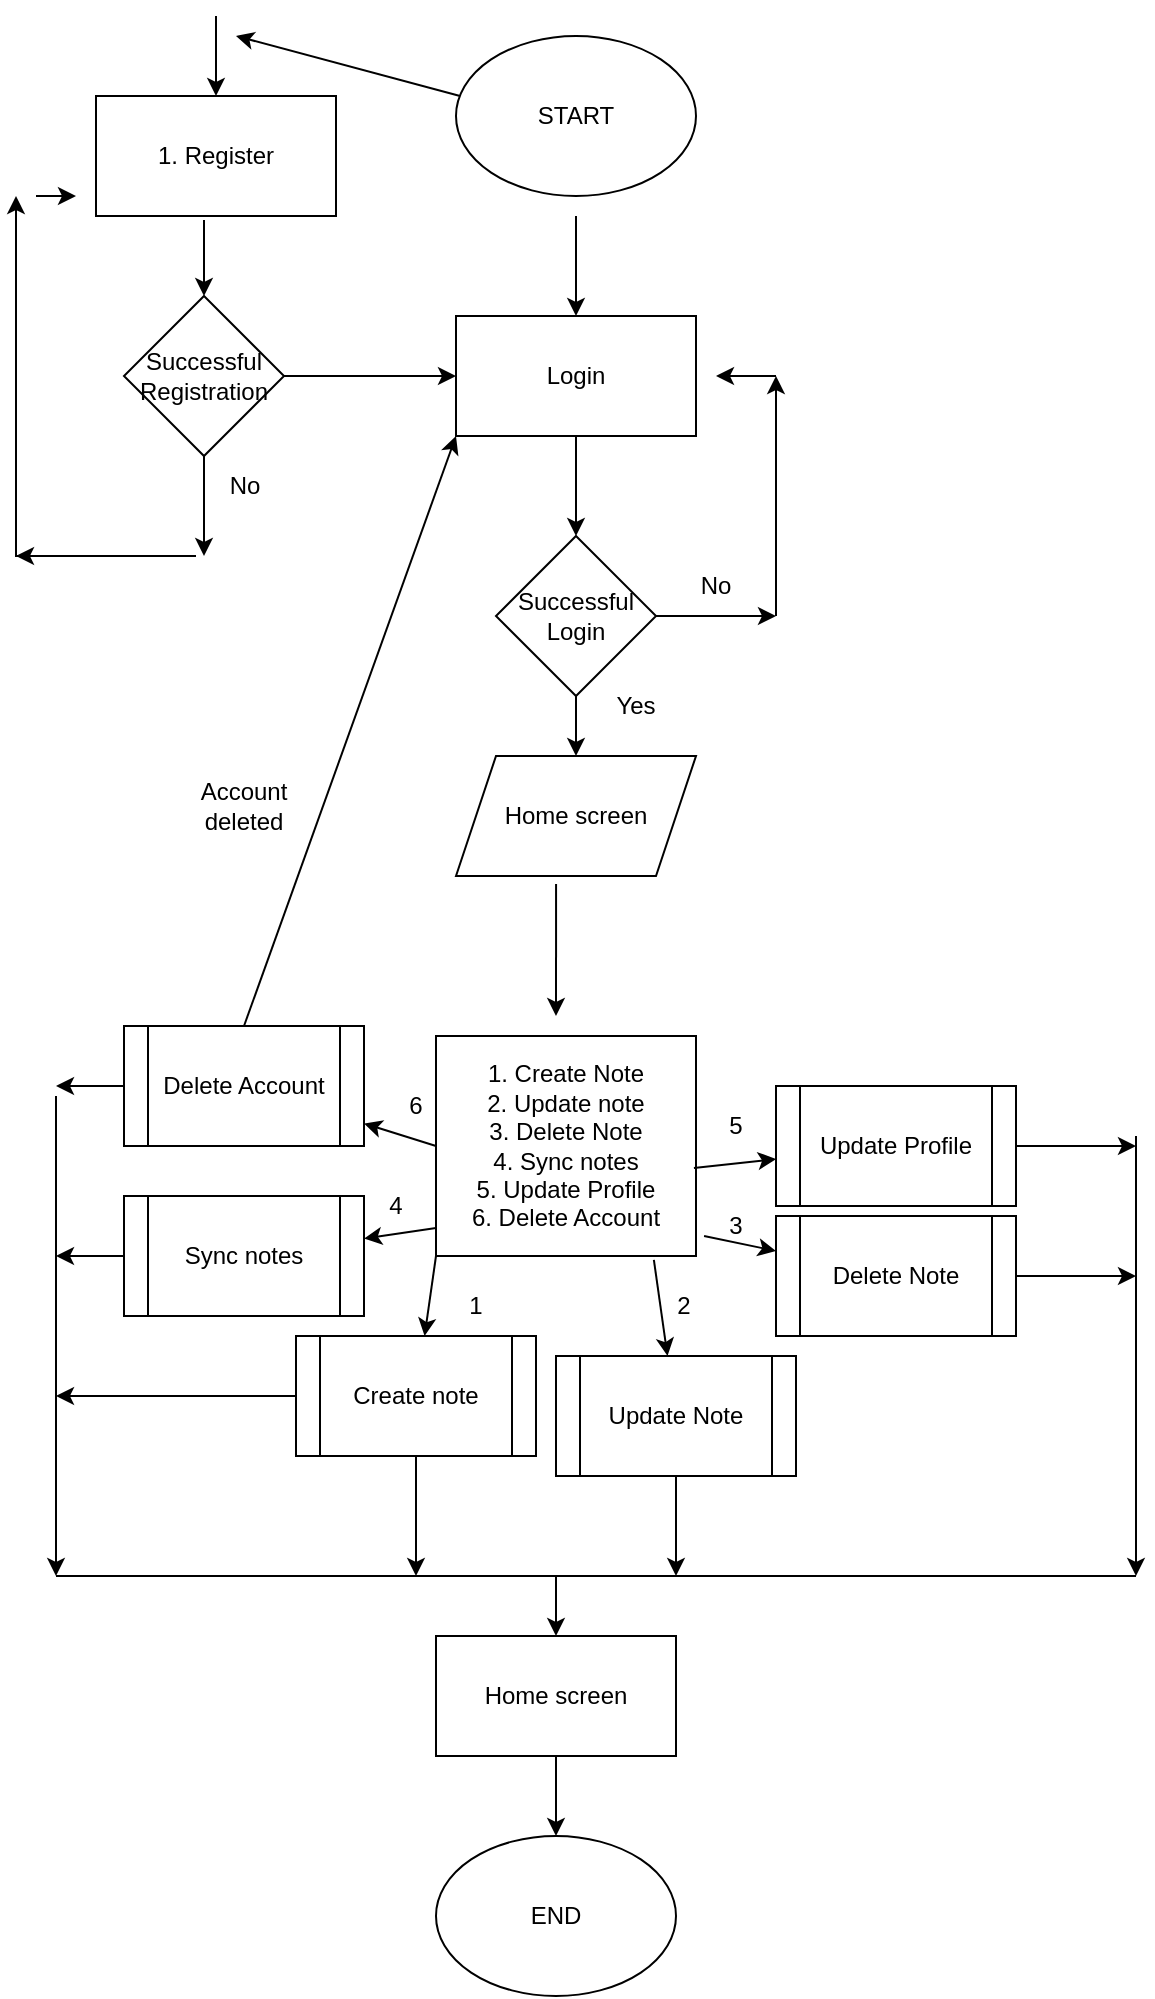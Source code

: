 <mxfile version="20.5.3" type="device"><diagram id="C5RBs43oDa-KdzZeNtuy" name="Page-1"><mxGraphModel dx="704" dy="769" grid="1" gridSize="10" guides="1" tooltips="1" connect="1" arrows="1" fold="1" page="1" pageScale="1" pageWidth="827" pageHeight="1169" math="0" shadow="0"><root><mxCell id="WIyWlLk6GJQsqaUBKTNV-0"/><mxCell id="WIyWlLk6GJQsqaUBKTNV-1" parent="WIyWlLk6GJQsqaUBKTNV-0"/><mxCell id="hAMcQyd5iSTOJS6qsx5R-0" value="1. Register" style="rounded=0;whiteSpace=wrap;html=1;" vertex="1" parent="WIyWlLk6GJQsqaUBKTNV-1"><mxGeometry x="90" y="60" width="120" height="60" as="geometry"/></mxCell><mxCell id="hAMcQyd5iSTOJS6qsx5R-1" value="" style="endArrow=classic;html=1;rounded=0;exitX=0.45;exitY=1.033;exitDx=0;exitDy=0;exitPerimeter=0;" edge="1" parent="WIyWlLk6GJQsqaUBKTNV-1" source="hAMcQyd5iSTOJS6qsx5R-0" target="hAMcQyd5iSTOJS6qsx5R-2"><mxGeometry width="50" height="50" relative="1" as="geometry"><mxPoint x="140" y="130" as="sourcePoint"/><mxPoint x="144" y="160" as="targetPoint"/></mxGeometry></mxCell><mxCell id="hAMcQyd5iSTOJS6qsx5R-2" value="Successful&lt;br&gt;Registration" style="rhombus;whiteSpace=wrap;html=1;" vertex="1" parent="WIyWlLk6GJQsqaUBKTNV-1"><mxGeometry x="104" y="160" width="80" height="80" as="geometry"/></mxCell><mxCell id="hAMcQyd5iSTOJS6qsx5R-3" value="" style="endArrow=classic;html=1;rounded=0;exitX=0.5;exitY=1;exitDx=0;exitDy=0;" edge="1" parent="WIyWlLk6GJQsqaUBKTNV-1" source="hAMcQyd5iSTOJS6qsx5R-2"><mxGeometry width="50" height="50" relative="1" as="geometry"><mxPoint x="340" y="410" as="sourcePoint"/><mxPoint x="144" y="290" as="targetPoint"/></mxGeometry></mxCell><mxCell id="hAMcQyd5iSTOJS6qsx5R-5" value="" style="endArrow=classic;html=1;rounded=0;" edge="1" parent="WIyWlLk6GJQsqaUBKTNV-1"><mxGeometry width="50" height="50" relative="1" as="geometry"><mxPoint x="140" y="290" as="sourcePoint"/><mxPoint x="50" y="290" as="targetPoint"/></mxGeometry></mxCell><mxCell id="hAMcQyd5iSTOJS6qsx5R-6" value="" style="endArrow=classic;html=1;rounded=0;" edge="1" parent="WIyWlLk6GJQsqaUBKTNV-1"><mxGeometry width="50" height="50" relative="1" as="geometry"><mxPoint x="70" y="290" as="sourcePoint"/><mxPoint x="50" y="110" as="targetPoint"/><Array as="points"><mxPoint x="50" y="290"/></Array></mxGeometry></mxCell><mxCell id="hAMcQyd5iSTOJS6qsx5R-7" value="No" style="text;html=1;align=center;verticalAlign=middle;resizable=0;points=[];autosize=1;strokeColor=none;fillColor=none;" vertex="1" parent="WIyWlLk6GJQsqaUBKTNV-1"><mxGeometry x="144" y="240" width="40" height="30" as="geometry"/></mxCell><mxCell id="hAMcQyd5iSTOJS6qsx5R-8" value="" style="endArrow=classic;html=1;rounded=0;exitX=1;exitY=0.5;exitDx=0;exitDy=0;" edge="1" parent="WIyWlLk6GJQsqaUBKTNV-1" source="hAMcQyd5iSTOJS6qsx5R-2"><mxGeometry width="50" height="50" relative="1" as="geometry"><mxPoint x="120" y="410" as="sourcePoint"/><mxPoint x="270" y="200" as="targetPoint"/></mxGeometry></mxCell><mxCell id="hAMcQyd5iSTOJS6qsx5R-9" value="" style="endArrow=classic;html=1;rounded=0;entryX=0.5;entryY=0;entryDx=0;entryDy=0;" edge="1" parent="WIyWlLk6GJQsqaUBKTNV-1" target="hAMcQyd5iSTOJS6qsx5R-0"><mxGeometry width="50" height="50" relative="1" as="geometry"><mxPoint x="150" y="20" as="sourcePoint"/><mxPoint x="170" y="360" as="targetPoint"/></mxGeometry></mxCell><mxCell id="hAMcQyd5iSTOJS6qsx5R-10" value="" style="endArrow=classic;html=1;rounded=0;" edge="1" parent="WIyWlLk6GJQsqaUBKTNV-1"><mxGeometry width="50" height="50" relative="1" as="geometry"><mxPoint x="60" y="110" as="sourcePoint"/><mxPoint x="80" y="110" as="targetPoint"/></mxGeometry></mxCell><mxCell id="hAMcQyd5iSTOJS6qsx5R-11" value="Login" style="rounded=0;whiteSpace=wrap;html=1;" vertex="1" parent="WIyWlLk6GJQsqaUBKTNV-1"><mxGeometry x="270" y="170" width="120" height="60" as="geometry"/></mxCell><mxCell id="hAMcQyd5iSTOJS6qsx5R-12" value="" style="endArrow=classic;html=1;rounded=0;entryX=0.5;entryY=0;entryDx=0;entryDy=0;" edge="1" parent="WIyWlLk6GJQsqaUBKTNV-1" target="hAMcQyd5iSTOJS6qsx5R-11"><mxGeometry width="50" height="50" relative="1" as="geometry"><mxPoint x="330" y="120" as="sourcePoint"/><mxPoint x="170" y="360" as="targetPoint"/></mxGeometry></mxCell><mxCell id="hAMcQyd5iSTOJS6qsx5R-13" value="" style="endArrow=classic;html=1;rounded=0;exitX=0.5;exitY=1;exitDx=0;exitDy=0;" edge="1" parent="WIyWlLk6GJQsqaUBKTNV-1" source="hAMcQyd5iSTOJS6qsx5R-11"><mxGeometry width="50" height="50" relative="1" as="geometry"><mxPoint x="120" y="410" as="sourcePoint"/><mxPoint x="330" y="280" as="targetPoint"/></mxGeometry></mxCell><mxCell id="hAMcQyd5iSTOJS6qsx5R-14" value="Successful&lt;br&gt;Login" style="rhombus;whiteSpace=wrap;html=1;" vertex="1" parent="WIyWlLk6GJQsqaUBKTNV-1"><mxGeometry x="290" y="280" width="80" height="80" as="geometry"/></mxCell><mxCell id="hAMcQyd5iSTOJS6qsx5R-15" value="" style="endArrow=classic;html=1;rounded=0;exitX=1;exitY=0.5;exitDx=0;exitDy=0;" edge="1" parent="WIyWlLk6GJQsqaUBKTNV-1" source="hAMcQyd5iSTOJS6qsx5R-14"><mxGeometry width="50" height="50" relative="1" as="geometry"><mxPoint x="120" y="410" as="sourcePoint"/><mxPoint x="430" y="320" as="targetPoint"/></mxGeometry></mxCell><mxCell id="hAMcQyd5iSTOJS6qsx5R-16" value="" style="endArrow=classic;html=1;rounded=0;" edge="1" parent="WIyWlLk6GJQsqaUBKTNV-1"><mxGeometry width="50" height="50" relative="1" as="geometry"><mxPoint x="430" y="320" as="sourcePoint"/><mxPoint x="430" y="200" as="targetPoint"/></mxGeometry></mxCell><mxCell id="hAMcQyd5iSTOJS6qsx5R-17" value="" style="endArrow=classic;html=1;rounded=0;" edge="1" parent="WIyWlLk6GJQsqaUBKTNV-1"><mxGeometry width="50" height="50" relative="1" as="geometry"><mxPoint x="430" y="200" as="sourcePoint"/><mxPoint x="400" y="200" as="targetPoint"/></mxGeometry></mxCell><mxCell id="hAMcQyd5iSTOJS6qsx5R-18" value="No" style="text;html=1;strokeColor=none;fillColor=none;align=center;verticalAlign=middle;whiteSpace=wrap;rounded=0;" vertex="1" parent="WIyWlLk6GJQsqaUBKTNV-1"><mxGeometry x="370" y="290" width="60" height="30" as="geometry"/></mxCell><mxCell id="hAMcQyd5iSTOJS6qsx5R-19" value="" style="endArrow=classic;html=1;rounded=0;exitX=0.5;exitY=1;exitDx=0;exitDy=0;" edge="1" parent="WIyWlLk6GJQsqaUBKTNV-1" source="hAMcQyd5iSTOJS6qsx5R-14"><mxGeometry width="50" height="50" relative="1" as="geometry"><mxPoint x="120" y="410" as="sourcePoint"/><mxPoint x="330" y="390" as="targetPoint"/></mxGeometry></mxCell><mxCell id="hAMcQyd5iSTOJS6qsx5R-21" value="Home screen" style="shape=parallelogram;perimeter=parallelogramPerimeter;whiteSpace=wrap;html=1;fixedSize=1;" vertex="1" parent="WIyWlLk6GJQsqaUBKTNV-1"><mxGeometry x="270" y="390" width="120" height="60" as="geometry"/></mxCell><mxCell id="hAMcQyd5iSTOJS6qsx5R-22" value="Yes" style="text;html=1;strokeColor=none;fillColor=none;align=center;verticalAlign=middle;whiteSpace=wrap;rounded=0;" vertex="1" parent="WIyWlLk6GJQsqaUBKTNV-1"><mxGeometry x="330" y="350" width="60" height="30" as="geometry"/></mxCell><mxCell id="hAMcQyd5iSTOJS6qsx5R-23" value="1. Create Note&lt;br&gt;2. Update note&lt;br&gt;3. Delete Note&lt;br&gt;4. Sync notes&lt;br&gt;5. Update Profile&lt;br&gt;6. Delete Account&lt;br&gt;" style="rounded=0;whiteSpace=wrap;html=1;" vertex="1" parent="WIyWlLk6GJQsqaUBKTNV-1"><mxGeometry x="260" y="530" width="130" height="110" as="geometry"/></mxCell><mxCell id="hAMcQyd5iSTOJS6qsx5R-24" value="" style="endArrow=classic;html=1;rounded=0;exitX=0.417;exitY=1.067;exitDx=0;exitDy=0;exitPerimeter=0;" edge="1" parent="WIyWlLk6GJQsqaUBKTNV-1" source="hAMcQyd5iSTOJS6qsx5R-21"><mxGeometry width="50" height="50" relative="1" as="geometry"><mxPoint x="370" y="410" as="sourcePoint"/><mxPoint x="320" y="520" as="targetPoint"/></mxGeometry></mxCell><mxCell id="hAMcQyd5iSTOJS6qsx5R-25" value="" style="endArrow=classic;html=1;rounded=0;exitX=0;exitY=1;exitDx=0;exitDy=0;" edge="1" parent="WIyWlLk6GJQsqaUBKTNV-1" source="hAMcQyd5iSTOJS6qsx5R-23" target="hAMcQyd5iSTOJS6qsx5R-26"><mxGeometry width="50" height="50" relative="1" as="geometry"><mxPoint x="370" y="590" as="sourcePoint"/><mxPoint x="260" y="720" as="targetPoint"/></mxGeometry></mxCell><mxCell id="hAMcQyd5iSTOJS6qsx5R-26" value="Create note" style="shape=process;whiteSpace=wrap;html=1;backgroundOutline=1;" vertex="1" parent="WIyWlLk6GJQsqaUBKTNV-1"><mxGeometry x="190" y="680" width="120" height="60" as="geometry"/></mxCell><mxCell id="hAMcQyd5iSTOJS6qsx5R-27" value="" style="endArrow=classic;html=1;rounded=0;exitX=0.838;exitY=1.018;exitDx=0;exitDy=0;exitPerimeter=0;" edge="1" parent="WIyWlLk6GJQsqaUBKTNV-1" source="hAMcQyd5iSTOJS6qsx5R-23" target="hAMcQyd5iSTOJS6qsx5R-28"><mxGeometry width="50" height="50" relative="1" as="geometry"><mxPoint x="370" y="590" as="sourcePoint"/><mxPoint x="369" y="690" as="targetPoint"/></mxGeometry></mxCell><mxCell id="hAMcQyd5iSTOJS6qsx5R-28" value="Update Note" style="shape=process;whiteSpace=wrap;html=1;backgroundOutline=1;" vertex="1" parent="WIyWlLk6GJQsqaUBKTNV-1"><mxGeometry x="320" y="690" width="120" height="60" as="geometry"/></mxCell><mxCell id="hAMcQyd5iSTOJS6qsx5R-29" value="" style="endArrow=classic;html=1;rounded=0;exitX=1.031;exitY=0.909;exitDx=0;exitDy=0;exitPerimeter=0;" edge="1" parent="WIyWlLk6GJQsqaUBKTNV-1" source="hAMcQyd5iSTOJS6qsx5R-23" target="hAMcQyd5iSTOJS6qsx5R-30"><mxGeometry width="50" height="50" relative="1" as="geometry"><mxPoint x="370" y="590" as="sourcePoint"/><mxPoint x="430" y="630" as="targetPoint"/></mxGeometry></mxCell><mxCell id="hAMcQyd5iSTOJS6qsx5R-30" value="Delete Note" style="shape=process;whiteSpace=wrap;html=1;backgroundOutline=1;" vertex="1" parent="WIyWlLk6GJQsqaUBKTNV-1"><mxGeometry x="430" y="620" width="120" height="60" as="geometry"/></mxCell><mxCell id="hAMcQyd5iSTOJS6qsx5R-31" value="" style="endArrow=classic;html=1;rounded=0;exitX=0;exitY=0.873;exitDx=0;exitDy=0;exitPerimeter=0;" edge="1" parent="WIyWlLk6GJQsqaUBKTNV-1" source="hAMcQyd5iSTOJS6qsx5R-23" target="hAMcQyd5iSTOJS6qsx5R-32"><mxGeometry width="50" height="50" relative="1" as="geometry"><mxPoint x="370" y="590" as="sourcePoint"/><mxPoint x="210" y="630" as="targetPoint"/></mxGeometry></mxCell><mxCell id="hAMcQyd5iSTOJS6qsx5R-32" value="Sync notes" style="shape=process;whiteSpace=wrap;html=1;backgroundOutline=1;" vertex="1" parent="WIyWlLk6GJQsqaUBKTNV-1"><mxGeometry x="104" y="610" width="120" height="60" as="geometry"/></mxCell><mxCell id="hAMcQyd5iSTOJS6qsx5R-33" value="" style="endArrow=classic;html=1;rounded=0;exitX=0.992;exitY=0.6;exitDx=0;exitDy=0;exitPerimeter=0;" edge="1" parent="WIyWlLk6GJQsqaUBKTNV-1" source="hAMcQyd5iSTOJS6qsx5R-23" target="hAMcQyd5iSTOJS6qsx5R-34"><mxGeometry width="50" height="50" relative="1" as="geometry"><mxPoint x="370" y="590" as="sourcePoint"/><mxPoint x="440" y="585" as="targetPoint"/></mxGeometry></mxCell><mxCell id="hAMcQyd5iSTOJS6qsx5R-34" value="Update Profile" style="shape=process;whiteSpace=wrap;html=1;backgroundOutline=1;" vertex="1" parent="WIyWlLk6GJQsqaUBKTNV-1"><mxGeometry x="430" y="555" width="120" height="60" as="geometry"/></mxCell><mxCell id="hAMcQyd5iSTOJS6qsx5R-35" value="" style="endArrow=classic;html=1;rounded=0;exitX=0;exitY=0.5;exitDx=0;exitDy=0;" edge="1" parent="WIyWlLk6GJQsqaUBKTNV-1" source="hAMcQyd5iSTOJS6qsx5R-23" target="hAMcQyd5iSTOJS6qsx5R-36"><mxGeometry width="50" height="50" relative="1" as="geometry"><mxPoint x="370" y="590" as="sourcePoint"/><mxPoint x="220" y="570" as="targetPoint"/></mxGeometry></mxCell><mxCell id="hAMcQyd5iSTOJS6qsx5R-36" value="Delete Account" style="shape=process;whiteSpace=wrap;html=1;backgroundOutline=1;" vertex="1" parent="WIyWlLk6GJQsqaUBKTNV-1"><mxGeometry x="104" y="525" width="120" height="60" as="geometry"/></mxCell><mxCell id="hAMcQyd5iSTOJS6qsx5R-37" value="" style="endArrow=classic;html=1;rounded=0;exitX=0.5;exitY=0;exitDx=0;exitDy=0;entryX=0;entryY=1;entryDx=0;entryDy=0;" edge="1" parent="WIyWlLk6GJQsqaUBKTNV-1" source="hAMcQyd5iSTOJS6qsx5R-36" target="hAMcQyd5iSTOJS6qsx5R-11"><mxGeometry width="50" height="50" relative="1" as="geometry"><mxPoint x="370" y="590" as="sourcePoint"/><mxPoint x="280" y="320" as="targetPoint"/></mxGeometry></mxCell><mxCell id="hAMcQyd5iSTOJS6qsx5R-38" value="Account deleted" style="text;html=1;strokeColor=none;fillColor=none;align=center;verticalAlign=middle;whiteSpace=wrap;rounded=0;" vertex="1" parent="WIyWlLk6GJQsqaUBKTNV-1"><mxGeometry x="134" y="400" width="60" height="30" as="geometry"/></mxCell><mxCell id="hAMcQyd5iSTOJS6qsx5R-39" value="" style="endArrow=classic;html=1;rounded=0;exitX=0;exitY=0.5;exitDx=0;exitDy=0;" edge="1" parent="WIyWlLk6GJQsqaUBKTNV-1" source="hAMcQyd5iSTOJS6qsx5R-36"><mxGeometry width="50" height="50" relative="1" as="geometry"><mxPoint x="370" y="580" as="sourcePoint"/><mxPoint x="70" y="555" as="targetPoint"/></mxGeometry></mxCell><mxCell id="hAMcQyd5iSTOJS6qsx5R-40" value="" style="endArrow=classic;html=1;rounded=0;" edge="1" parent="WIyWlLk6GJQsqaUBKTNV-1"><mxGeometry width="50" height="50" relative="1" as="geometry"><mxPoint x="70" y="560" as="sourcePoint"/><mxPoint x="70" y="800" as="targetPoint"/></mxGeometry></mxCell><mxCell id="hAMcQyd5iSTOJS6qsx5R-41" value="" style="endArrow=classic;html=1;rounded=0;exitX=0;exitY=0.5;exitDx=0;exitDy=0;" edge="1" parent="WIyWlLk6GJQsqaUBKTNV-1" source="hAMcQyd5iSTOJS6qsx5R-32"><mxGeometry width="50" height="50" relative="1" as="geometry"><mxPoint x="370" y="580" as="sourcePoint"/><mxPoint x="70" y="640" as="targetPoint"/></mxGeometry></mxCell><mxCell id="hAMcQyd5iSTOJS6qsx5R-42" value="" style="endArrow=classic;html=1;rounded=0;exitX=0;exitY=0.5;exitDx=0;exitDy=0;" edge="1" parent="WIyWlLk6GJQsqaUBKTNV-1" source="hAMcQyd5iSTOJS6qsx5R-26"><mxGeometry width="50" height="50" relative="1" as="geometry"><mxPoint x="350" y="580" as="sourcePoint"/><mxPoint x="70" y="710" as="targetPoint"/></mxGeometry></mxCell><mxCell id="hAMcQyd5iSTOJS6qsx5R-43" value="" style="endArrow=classic;html=1;rounded=0;exitX=1;exitY=0.5;exitDx=0;exitDy=0;" edge="1" parent="WIyWlLk6GJQsqaUBKTNV-1" source="hAMcQyd5iSTOJS6qsx5R-34"><mxGeometry width="50" height="50" relative="1" as="geometry"><mxPoint x="350" y="580" as="sourcePoint"/><mxPoint x="610" y="585" as="targetPoint"/></mxGeometry></mxCell><mxCell id="hAMcQyd5iSTOJS6qsx5R-45" value="" style="endArrow=classic;html=1;rounded=0;" edge="1" parent="WIyWlLk6GJQsqaUBKTNV-1"><mxGeometry width="50" height="50" relative="1" as="geometry"><mxPoint x="610" y="580" as="sourcePoint"/><mxPoint x="610" y="800" as="targetPoint"/></mxGeometry></mxCell><mxCell id="hAMcQyd5iSTOJS6qsx5R-46" value="" style="endArrow=classic;html=1;rounded=0;exitX=1;exitY=0.5;exitDx=0;exitDy=0;" edge="1" parent="WIyWlLk6GJQsqaUBKTNV-1" source="hAMcQyd5iSTOJS6qsx5R-30"><mxGeometry width="50" height="50" relative="1" as="geometry"><mxPoint x="350" y="580" as="sourcePoint"/><mxPoint x="610" y="650" as="targetPoint"/></mxGeometry></mxCell><mxCell id="hAMcQyd5iSTOJS6qsx5R-47" value="" style="endArrow=classic;html=1;rounded=0;exitX=0.5;exitY=1;exitDx=0;exitDy=0;" edge="1" parent="WIyWlLk6GJQsqaUBKTNV-1" source="hAMcQyd5iSTOJS6qsx5R-26"><mxGeometry width="50" height="50" relative="1" as="geometry"><mxPoint x="350" y="580" as="sourcePoint"/><mxPoint x="250" y="800" as="targetPoint"/></mxGeometry></mxCell><mxCell id="hAMcQyd5iSTOJS6qsx5R-48" value="" style="endArrow=classic;html=1;rounded=0;exitX=0.5;exitY=1;exitDx=0;exitDy=0;" edge="1" parent="WIyWlLk6GJQsqaUBKTNV-1" source="hAMcQyd5iSTOJS6qsx5R-28"><mxGeometry width="50" height="50" relative="1" as="geometry"><mxPoint x="350" y="580" as="sourcePoint"/><mxPoint x="380" y="800" as="targetPoint"/></mxGeometry></mxCell><mxCell id="hAMcQyd5iSTOJS6qsx5R-49" value="" style="endArrow=none;html=1;rounded=0;" edge="1" parent="WIyWlLk6GJQsqaUBKTNV-1"><mxGeometry width="50" height="50" relative="1" as="geometry"><mxPoint x="70" y="800" as="sourcePoint"/><mxPoint x="610" y="800" as="targetPoint"/></mxGeometry></mxCell><mxCell id="hAMcQyd5iSTOJS6qsx5R-50" value="" style="endArrow=classic;html=1;rounded=0;" edge="1" parent="WIyWlLk6GJQsqaUBKTNV-1" target="hAMcQyd5iSTOJS6qsx5R-51"><mxGeometry width="50" height="50" relative="1" as="geometry"><mxPoint x="320" y="800" as="sourcePoint"/><mxPoint x="320" y="840" as="targetPoint"/></mxGeometry></mxCell><mxCell id="hAMcQyd5iSTOJS6qsx5R-51" value="Home screen" style="rounded=0;whiteSpace=wrap;html=1;" vertex="1" parent="WIyWlLk6GJQsqaUBKTNV-1"><mxGeometry x="260" y="830" width="120" height="60" as="geometry"/></mxCell><mxCell id="hAMcQyd5iSTOJS6qsx5R-52" value="" style="endArrow=classic;html=1;rounded=0;exitX=0.5;exitY=1;exitDx=0;exitDy=0;" edge="1" parent="WIyWlLk6GJQsqaUBKTNV-1" source="hAMcQyd5iSTOJS6qsx5R-51" target="hAMcQyd5iSTOJS6qsx5R-53"><mxGeometry width="50" height="50" relative="1" as="geometry"><mxPoint x="350" y="940" as="sourcePoint"/><mxPoint x="320" y="940" as="targetPoint"/></mxGeometry></mxCell><mxCell id="hAMcQyd5iSTOJS6qsx5R-53" value="END" style="ellipse;whiteSpace=wrap;html=1;" vertex="1" parent="WIyWlLk6GJQsqaUBKTNV-1"><mxGeometry x="260" y="930" width="120" height="80" as="geometry"/></mxCell><mxCell id="hAMcQyd5iSTOJS6qsx5R-54" value="START" style="ellipse;whiteSpace=wrap;html=1;" vertex="1" parent="WIyWlLk6GJQsqaUBKTNV-1"><mxGeometry x="270" y="30" width="120" height="80" as="geometry"/></mxCell><mxCell id="hAMcQyd5iSTOJS6qsx5R-55" value="" style="endArrow=classic;html=1;rounded=0;exitX=0.017;exitY=0.375;exitDx=0;exitDy=0;exitPerimeter=0;" edge="1" parent="WIyWlLk6GJQsqaUBKTNV-1" source="hAMcQyd5iSTOJS6qsx5R-54"><mxGeometry width="50" height="50" relative="1" as="geometry"><mxPoint x="350" y="80" as="sourcePoint"/><mxPoint x="160" y="30" as="targetPoint"/></mxGeometry></mxCell><mxCell id="hAMcQyd5iSTOJS6qsx5R-56" value="1" style="text;html=1;strokeColor=none;fillColor=none;align=center;verticalAlign=middle;whiteSpace=wrap;rounded=0;" vertex="1" parent="WIyWlLk6GJQsqaUBKTNV-1"><mxGeometry x="250" y="650" width="60" height="30" as="geometry"/></mxCell><mxCell id="hAMcQyd5iSTOJS6qsx5R-57" value="2" style="text;html=1;strokeColor=none;fillColor=none;align=center;verticalAlign=middle;whiteSpace=wrap;rounded=0;" vertex="1" parent="WIyWlLk6GJQsqaUBKTNV-1"><mxGeometry x="354" y="650" width="60" height="30" as="geometry"/></mxCell><mxCell id="hAMcQyd5iSTOJS6qsx5R-58" value="3" style="text;html=1;strokeColor=none;fillColor=none;align=center;verticalAlign=middle;whiteSpace=wrap;rounded=0;" vertex="1" parent="WIyWlLk6GJQsqaUBKTNV-1"><mxGeometry x="380" y="610" width="60" height="30" as="geometry"/></mxCell><mxCell id="hAMcQyd5iSTOJS6qsx5R-61" value="5" style="text;html=1;strokeColor=none;fillColor=none;align=center;verticalAlign=middle;whiteSpace=wrap;rounded=0;" vertex="1" parent="WIyWlLk6GJQsqaUBKTNV-1"><mxGeometry x="380" y="560" width="60" height="30" as="geometry"/></mxCell><mxCell id="hAMcQyd5iSTOJS6qsx5R-62" value="6" style="text;html=1;strokeColor=none;fillColor=none;align=center;verticalAlign=middle;whiteSpace=wrap;rounded=0;" vertex="1" parent="WIyWlLk6GJQsqaUBKTNV-1"><mxGeometry x="220" y="550" width="60" height="30" as="geometry"/></mxCell><mxCell id="hAMcQyd5iSTOJS6qsx5R-63" value="4" style="text;html=1;strokeColor=none;fillColor=none;align=center;verticalAlign=middle;whiteSpace=wrap;rounded=0;" vertex="1" parent="WIyWlLk6GJQsqaUBKTNV-1"><mxGeometry x="210" y="600" width="60" height="30" as="geometry"/></mxCell></root></mxGraphModel></diagram></mxfile>
